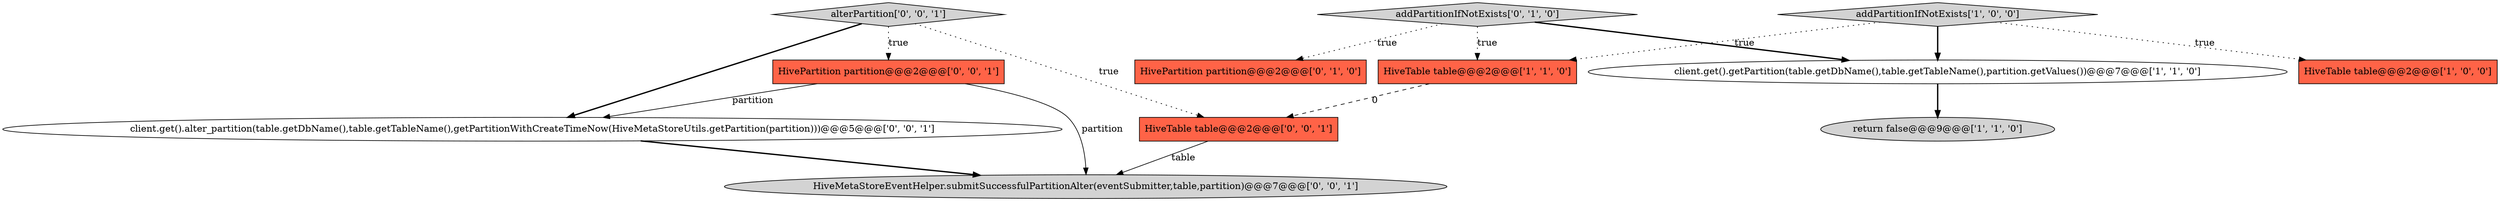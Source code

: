 digraph {
11 [style = filled, label = "client.get().alter_partition(table.getDbName(),table.getTableName(),getPartitionWithCreateTimeNow(HiveMetaStoreUtils.getPartition(partition)))@@@5@@@['0', '0', '1']", fillcolor = white, shape = ellipse image = "AAA0AAABBB3BBB"];
0 [style = filled, label = "HiveTable table@@@2@@@['1', '0', '0']", fillcolor = tomato, shape = box image = "AAA0AAABBB1BBB"];
1 [style = filled, label = "return false@@@9@@@['1', '1', '0']", fillcolor = lightgray, shape = ellipse image = "AAA0AAABBB1BBB"];
6 [style = filled, label = "addPartitionIfNotExists['0', '1', '0']", fillcolor = lightgray, shape = diamond image = "AAA0AAABBB2BBB"];
9 [style = filled, label = "alterPartition['0', '0', '1']", fillcolor = lightgray, shape = diamond image = "AAA0AAABBB3BBB"];
3 [style = filled, label = "client.get().getPartition(table.getDbName(),table.getTableName(),partition.getValues())@@@7@@@['1', '1', '0']", fillcolor = white, shape = ellipse image = "AAA0AAABBB1BBB"];
4 [style = filled, label = "addPartitionIfNotExists['1', '0', '0']", fillcolor = lightgray, shape = diamond image = "AAA0AAABBB1BBB"];
7 [style = filled, label = "HivePartition partition@@@2@@@['0', '0', '1']", fillcolor = tomato, shape = box image = "AAA0AAABBB3BBB"];
8 [style = filled, label = "HiveMetaStoreEventHelper.submitSuccessfulPartitionAlter(eventSubmitter,table,partition)@@@7@@@['0', '0', '1']", fillcolor = lightgray, shape = ellipse image = "AAA0AAABBB3BBB"];
5 [style = filled, label = "HivePartition partition@@@2@@@['0', '1', '0']", fillcolor = tomato, shape = box image = "AAA0AAABBB2BBB"];
10 [style = filled, label = "HiveTable table@@@2@@@['0', '0', '1']", fillcolor = tomato, shape = box image = "AAA0AAABBB3BBB"];
2 [style = filled, label = "HiveTable table@@@2@@@['1', '1', '0']", fillcolor = tomato, shape = box image = "AAA0AAABBB1BBB"];
6->5 [style = dotted, label="true"];
9->10 [style = dotted, label="true"];
7->8 [style = solid, label="partition"];
7->11 [style = solid, label="partition"];
2->10 [style = dashed, label="0"];
6->2 [style = dotted, label="true"];
9->11 [style = bold, label=""];
11->8 [style = bold, label=""];
4->3 [style = bold, label=""];
4->0 [style = dotted, label="true"];
6->3 [style = bold, label=""];
10->8 [style = solid, label="table"];
3->1 [style = bold, label=""];
4->2 [style = dotted, label="true"];
9->7 [style = dotted, label="true"];
}
